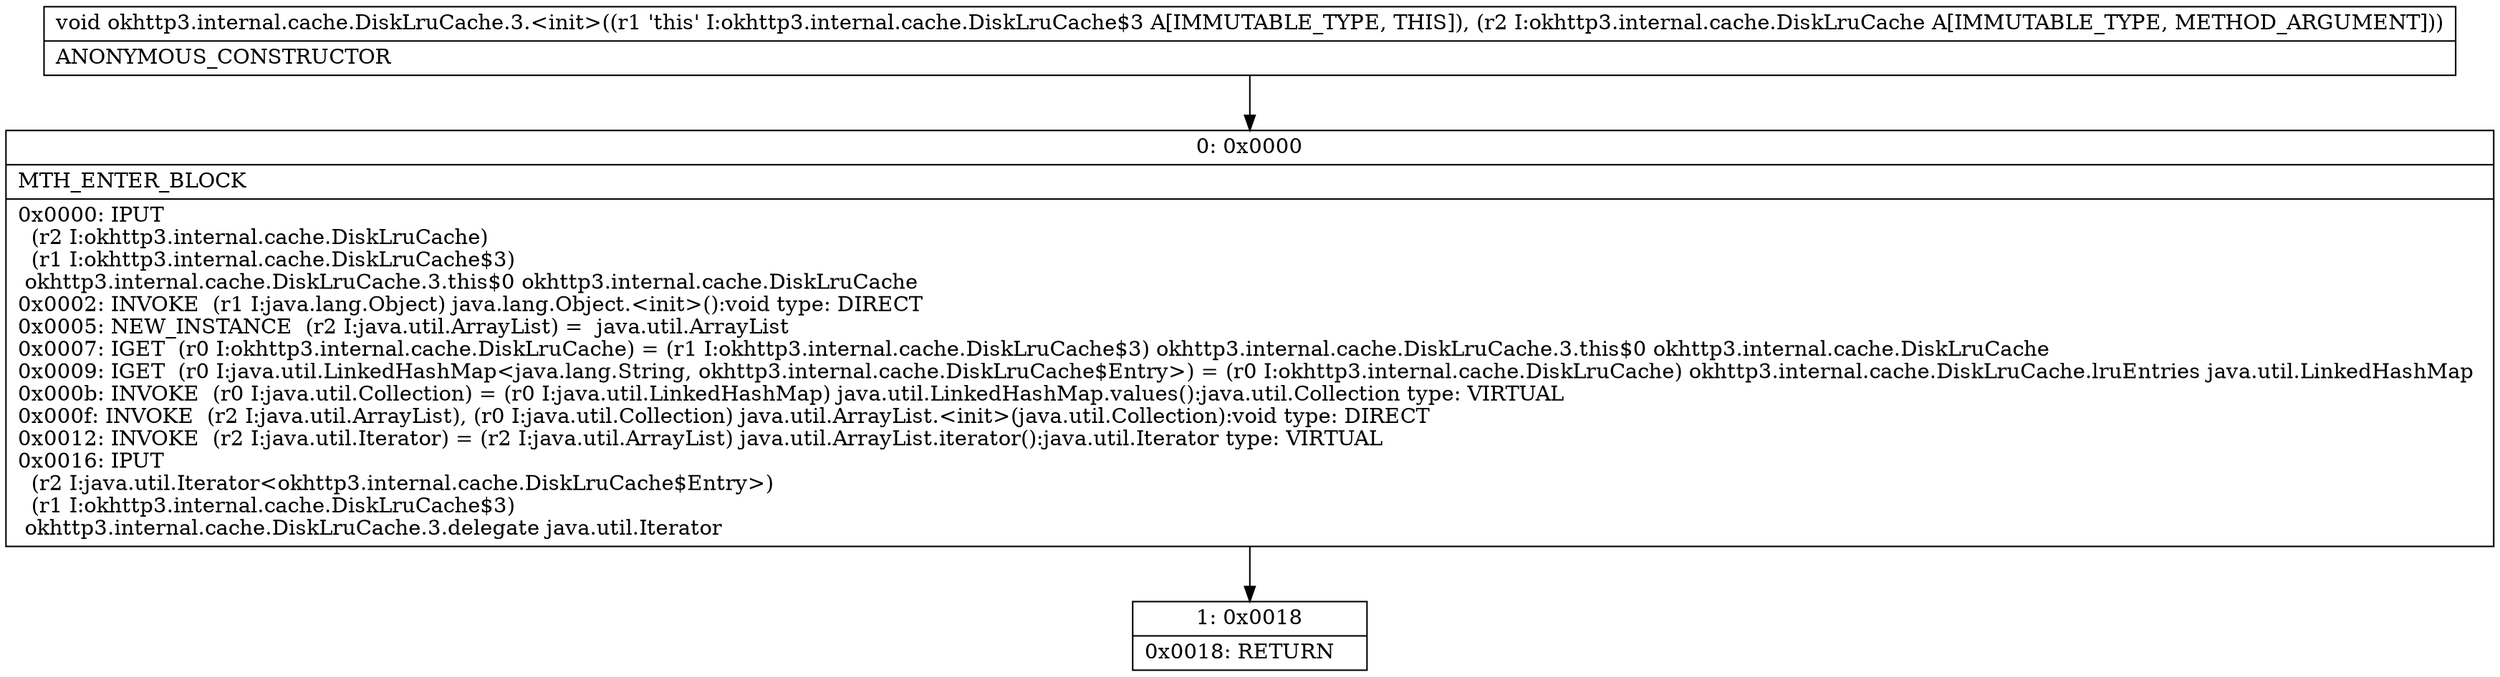 digraph "CFG forokhttp3.internal.cache.DiskLruCache.3.\<init\>(Lokhttp3\/internal\/cache\/DiskLruCache;)V" {
Node_0 [shape=record,label="{0\:\ 0x0000|MTH_ENTER_BLOCK\l|0x0000: IPUT  \l  (r2 I:okhttp3.internal.cache.DiskLruCache)\l  (r1 I:okhttp3.internal.cache.DiskLruCache$3)\l okhttp3.internal.cache.DiskLruCache.3.this$0 okhttp3.internal.cache.DiskLruCache \l0x0002: INVOKE  (r1 I:java.lang.Object) java.lang.Object.\<init\>():void type: DIRECT \l0x0005: NEW_INSTANCE  (r2 I:java.util.ArrayList) =  java.util.ArrayList \l0x0007: IGET  (r0 I:okhttp3.internal.cache.DiskLruCache) = (r1 I:okhttp3.internal.cache.DiskLruCache$3) okhttp3.internal.cache.DiskLruCache.3.this$0 okhttp3.internal.cache.DiskLruCache \l0x0009: IGET  (r0 I:java.util.LinkedHashMap\<java.lang.String, okhttp3.internal.cache.DiskLruCache$Entry\>) = (r0 I:okhttp3.internal.cache.DiskLruCache) okhttp3.internal.cache.DiskLruCache.lruEntries java.util.LinkedHashMap \l0x000b: INVOKE  (r0 I:java.util.Collection) = (r0 I:java.util.LinkedHashMap) java.util.LinkedHashMap.values():java.util.Collection type: VIRTUAL \l0x000f: INVOKE  (r2 I:java.util.ArrayList), (r0 I:java.util.Collection) java.util.ArrayList.\<init\>(java.util.Collection):void type: DIRECT \l0x0012: INVOKE  (r2 I:java.util.Iterator) = (r2 I:java.util.ArrayList) java.util.ArrayList.iterator():java.util.Iterator type: VIRTUAL \l0x0016: IPUT  \l  (r2 I:java.util.Iterator\<okhttp3.internal.cache.DiskLruCache$Entry\>)\l  (r1 I:okhttp3.internal.cache.DiskLruCache$3)\l okhttp3.internal.cache.DiskLruCache.3.delegate java.util.Iterator \l}"];
Node_1 [shape=record,label="{1\:\ 0x0018|0x0018: RETURN   \l}"];
MethodNode[shape=record,label="{void okhttp3.internal.cache.DiskLruCache.3.\<init\>((r1 'this' I:okhttp3.internal.cache.DiskLruCache$3 A[IMMUTABLE_TYPE, THIS]), (r2 I:okhttp3.internal.cache.DiskLruCache A[IMMUTABLE_TYPE, METHOD_ARGUMENT]))  | ANONYMOUS_CONSTRUCTOR\l}"];
MethodNode -> Node_0;
Node_0 -> Node_1;
}

